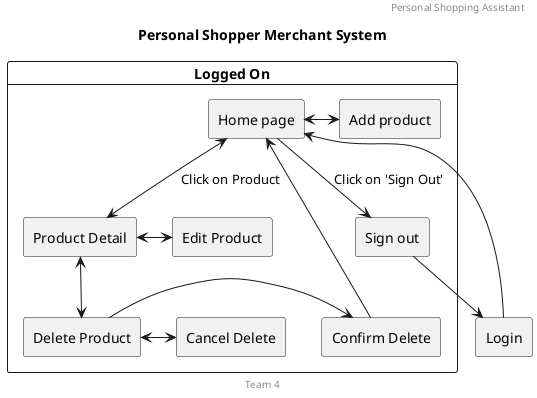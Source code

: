 @startuml
header Personal Shopping Assistant
title Personal Shopper Merchant System
footer Team 4

rectangle "Login" as login


card requires_login as "Logged On" {
    rectangle "Home page" as home
    rectangle "Add product" as add_product

    rectangle "Sign out" as sign_out
    rectangle "Product Detail" as product_detail
    rectangle "Edit Product" as edit_product
    rectangle "Delete Product" as delete_product
    rectangle "Confirm Delete" as confirm_delete
    rectangle "Cancel Delete" as cancel_delete
}


home --> sign_out: "Click on 'Sign Out'"
home <-> add_product
home <--> product_detail: "Click on Product"

product_detail <-> edit_product
product_detail <--> delete_product

delete_product -> confirm_delete
delete_product <-> cancel_delete

confirm_delete -> home

sign_out --> login
login -> home



@enduml